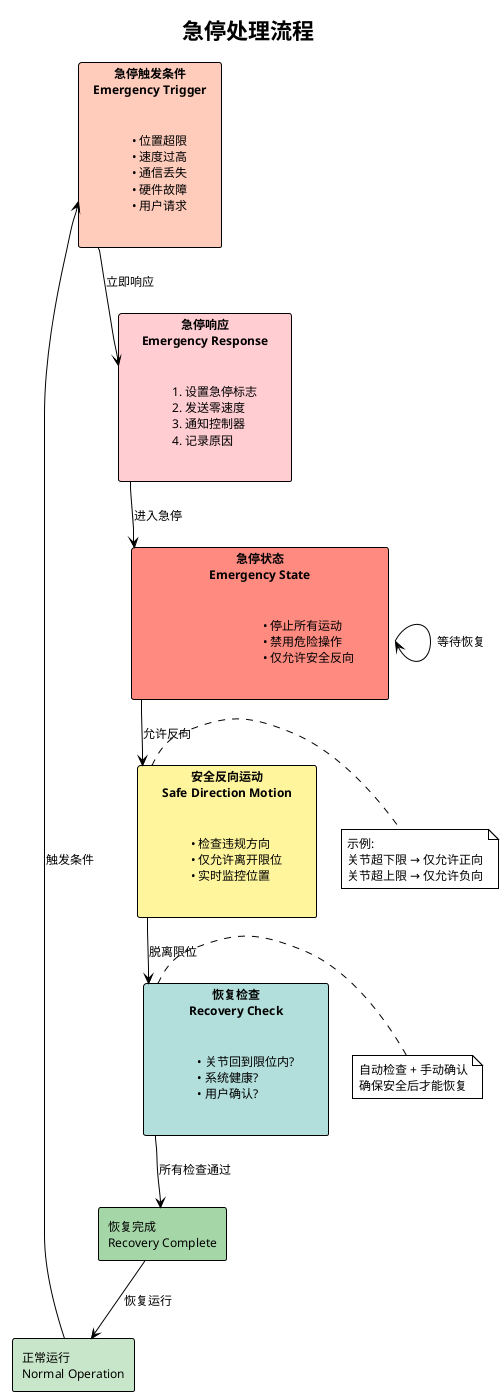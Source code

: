 @startuml Emergency_Stop
!theme plain
title 急停处理流程

skinparam backgroundColor #FFFFFF
skinparam defaultFontSize 12

rectangle "正常运行\nNormal Operation" as Normal #C8E6C9

rectangle "急停触发条件\nEmergency Trigger" as Trigger #FFCCBC {
  label "• 位置超限\n• 速度过高\n• 通信丢失\n• 硬件故障\n• 用户请求"
}

rectangle "急停响应\nEmergency Response" as Response #FFCDD2 {
  label "1. 设置急停标志\n2. 发送零速度\n3. 通知控制器\n4. 记录原因"
}

rectangle "急停状态\nEmergency State" as State #FF8A80 {
  label "• 停止所有运动\n• 禁用危险操作\n• 仅允许安全反向"
}

rectangle "安全反向运动\nSafe Direction Motion" as SafeMotion #FFF59D {
  label "• 检查违规方向\n• 仅允许离开限位\n• 实时监控位置"
}

rectangle "恢复检查\nRecovery Check" as Recovery #B2DFDB {
  label "• 关节回到限位内?\n• 系统健康?\n• 用户确认?"
}

rectangle "恢复完成\nRecovery Complete" as Complete #A5D6A7

Normal --> Trigger : 触发条件
Trigger --> Response : 立即响应
Response --> State : 进入急停
State --> SafeMotion : 允许反向
SafeMotion --> Recovery : 脱离限位
Recovery --> Complete : 所有检查通过
Complete --> Normal : 恢复运行

State --> State : 等待恢复

note right of SafeMotion
  示例:
  关节超下限 → 仅允许正向
  关节超上限 → 仅允许负向
end note

note right of Recovery
  自动检查 + 手动确认
  确保安全后才能恢复
end note

@enduml
